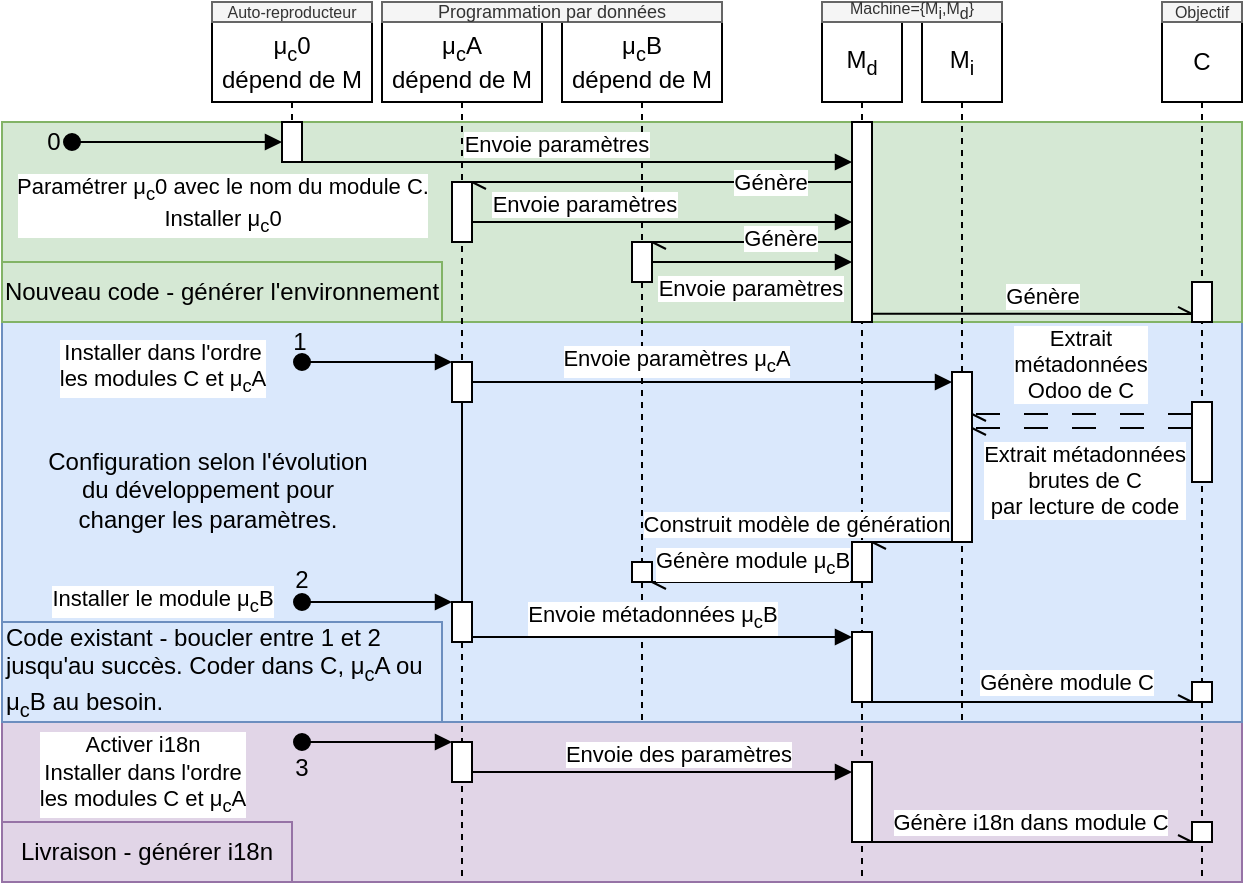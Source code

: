 <mxfile version="21.0.2" type="device"><diagram name="Page-1" id="2YBvvXClWsGukQMizWep"><mxGraphModel dx="2578" dy="665" grid="1" gridSize="10" guides="1" tooltips="1" connect="1" arrows="1" fold="1" page="1" pageScale="1" pageWidth="850" pageHeight="1100" math="0" shadow="0"><root><mxCell id="0"/><mxCell id="1" parent="0"/><mxCell id="UQf3RpOCrRFvTyVxyev3-70" value="" style="rounded=0;whiteSpace=wrap;html=1;fillColor=#e1d5e7;strokeColor=#9673a6;" vertex="1" parent="1"><mxGeometry x="-150" y="390" width="620" height="80" as="geometry"/></mxCell><mxCell id="UQf3RpOCrRFvTyVxyev3-24" value="" style="rounded=0;whiteSpace=wrap;html=1;fillColor=#dae8fc;strokeColor=#6c8ebf;" vertex="1" parent="1"><mxGeometry x="-150" y="190" width="620" height="200" as="geometry"/></mxCell><mxCell id="UQf3RpOCrRFvTyVxyev3-51" value="" style="rounded=0;whiteSpace=wrap;html=1;fillColor=#d5e8d4;strokeColor=#82b366;" vertex="1" parent="1"><mxGeometry x="-150" y="90" width="620" height="100" as="geometry"/></mxCell><mxCell id="UQf3RpOCrRFvTyVxyev3-3" value="M&lt;sub&gt;d&lt;/sub&gt;" style="shape=umlLifeline;perimeter=lifelinePerimeter;whiteSpace=wrap;html=1;container=0;dropTarget=0;collapsible=0;recursiveResize=0;outlineConnect=0;portConstraint=eastwest;newEdgeStyle={&quot;edgeStyle&quot;:&quot;elbowEdgeStyle&quot;,&quot;elbow&quot;:&quot;vertical&quot;,&quot;curved&quot;:0,&quot;rounded&quot;:0};size=40;" vertex="1" parent="1"><mxGeometry x="260" y="40" width="40" height="430" as="geometry"/></mxCell><mxCell id="UQf3RpOCrRFvTyVxyev3-4" value="" style="html=1;points=[];perimeter=orthogonalPerimeter;outlineConnect=0;targetShapes=umlLifeline;portConstraint=eastwest;newEdgeStyle={&quot;edgeStyle&quot;:&quot;elbowEdgeStyle&quot;,&quot;elbow&quot;:&quot;vertical&quot;,&quot;curved&quot;:0,&quot;rounded&quot;:0};" vertex="1" parent="UQf3RpOCrRFvTyVxyev3-3"><mxGeometry x="15" y="260" width="10" height="20" as="geometry"/></mxCell><mxCell id="UQf3RpOCrRFvTyVxyev3-19" value="" style="html=1;points=[];perimeter=orthogonalPerimeter;outlineConnect=0;targetShapes=umlLifeline;portConstraint=eastwest;newEdgeStyle={&quot;edgeStyle&quot;:&quot;elbowEdgeStyle&quot;,&quot;elbow&quot;:&quot;vertical&quot;,&quot;curved&quot;:0,&quot;rounded&quot;:0};" vertex="1" parent="UQf3RpOCrRFvTyVxyev3-3"><mxGeometry x="15" y="305" width="10" height="35" as="geometry"/></mxCell><mxCell id="UQf3RpOCrRFvTyVxyev3-59" value="" style="html=1;points=[];perimeter=orthogonalPerimeter;outlineConnect=0;targetShapes=umlLifeline;portConstraint=eastwest;newEdgeStyle={&quot;edgeStyle&quot;:&quot;elbowEdgeStyle&quot;,&quot;elbow&quot;:&quot;vertical&quot;,&quot;curved&quot;:0,&quot;rounded&quot;:0};" vertex="1" parent="UQf3RpOCrRFvTyVxyev3-3"><mxGeometry x="15" y="50" width="10" height="100" as="geometry"/></mxCell><mxCell id="UQf3RpOCrRFvTyVxyev3-75" value="" style="html=1;points=[];perimeter=orthogonalPerimeter;outlineConnect=0;targetShapes=umlLifeline;portConstraint=eastwest;newEdgeStyle={&quot;edgeStyle&quot;:&quot;elbowEdgeStyle&quot;,&quot;elbow&quot;:&quot;vertical&quot;,&quot;curved&quot;:0,&quot;rounded&quot;:0};" vertex="1" parent="UQf3RpOCrRFvTyVxyev3-3"><mxGeometry x="15" y="370" width="10" height="40" as="geometry"/></mxCell><mxCell id="UQf3RpOCrRFvTyVxyev3-1" value="M&lt;sub&gt;i&lt;/sub&gt;" style="shape=umlLifeline;perimeter=lifelinePerimeter;whiteSpace=wrap;html=1;container=0;dropTarget=0;collapsible=0;recursiveResize=0;outlineConnect=0;portConstraint=eastwest;newEdgeStyle={&quot;edgeStyle&quot;:&quot;elbowEdgeStyle&quot;,&quot;elbow&quot;:&quot;vertical&quot;,&quot;curved&quot;:0,&quot;rounded&quot;:0};" vertex="1" parent="1"><mxGeometry x="310" y="40" width="40" height="350" as="geometry"/></mxCell><mxCell id="UQf3RpOCrRFvTyVxyev3-2" value="" style="html=1;points=[];perimeter=orthogonalPerimeter;outlineConnect=0;targetShapes=umlLifeline;portConstraint=eastwest;newEdgeStyle={&quot;edgeStyle&quot;:&quot;elbowEdgeStyle&quot;,&quot;elbow&quot;:&quot;vertical&quot;,&quot;curved&quot;:0,&quot;rounded&quot;:0};" vertex="1" parent="UQf3RpOCrRFvTyVxyev3-1"><mxGeometry x="15" y="175" width="10" height="85" as="geometry"/></mxCell><mxCell id="aM9ryv3xv72pqoxQDRHE-1" value="&lt;div&gt;μ&lt;sub&gt;c&lt;/sub&gt;A&lt;/div&gt;&lt;div&gt;dépend de M&lt;br&gt;&lt;/div&gt;" style="shape=umlLifeline;perimeter=lifelinePerimeter;whiteSpace=wrap;html=1;container=0;dropTarget=0;collapsible=0;recursiveResize=0;outlineConnect=0;portConstraint=eastwest;newEdgeStyle={&quot;edgeStyle&quot;:&quot;elbowEdgeStyle&quot;,&quot;elbow&quot;:&quot;vertical&quot;,&quot;curved&quot;:0,&quot;rounded&quot;:0};" parent="1" vertex="1"><mxGeometry x="40" y="40" width="80" height="430" as="geometry"/></mxCell><mxCell id="aM9ryv3xv72pqoxQDRHE-3" value="&lt;div&gt;Installer dans l'ordre&lt;/div&gt;&lt;div&gt;les modules C et μ&lt;sub&gt;c&lt;/sub&gt;A&lt;/div&gt;" style="html=1;verticalAlign=bottom;startArrow=oval;endArrow=block;startSize=8;edgeStyle=elbowEdgeStyle;elbow=vertical;curved=0;rounded=0;" parent="aM9ryv3xv72pqoxQDRHE-1" target="aM9ryv3xv72pqoxQDRHE-2" edge="1"><mxGeometry x="-1" y="-73" relative="1" as="geometry"><mxPoint x="-40" y="170" as="sourcePoint"/><mxPoint x="24" y="170" as="targetPoint"/><Array as="points"><mxPoint x="-1" y="170"/><mxPoint x="9" y="250"/><mxPoint x="-11" y="230"/><mxPoint x="-1" y="100"/><mxPoint x="-71" y="70"/></Array><mxPoint x="-70" y="-53" as="offset"/></mxGeometry></mxCell><mxCell id="UQf3RpOCrRFvTyVxyev3-18" value="" style="html=1;points=[];perimeter=orthogonalPerimeter;outlineConnect=0;targetShapes=umlLifeline;portConstraint=eastwest;newEdgeStyle={&quot;edgeStyle&quot;:&quot;elbowEdgeStyle&quot;,&quot;elbow&quot;:&quot;vertical&quot;,&quot;curved&quot;:0,&quot;rounded&quot;:0};" vertex="1" parent="aM9ryv3xv72pqoxQDRHE-1"><mxGeometry x="35" y="290" width="10" height="20" as="geometry"/></mxCell><mxCell id="aM9ryv3xv72pqoxQDRHE-2" value="" style="html=1;points=[];perimeter=orthogonalPerimeter;outlineConnect=0;targetShapes=umlLifeline;portConstraint=eastwest;newEdgeStyle={&quot;edgeStyle&quot;:&quot;elbowEdgeStyle&quot;,&quot;elbow&quot;:&quot;vertical&quot;,&quot;curved&quot;:0,&quot;rounded&quot;:0};" parent="aM9ryv3xv72pqoxQDRHE-1" vertex="1"><mxGeometry x="35" y="170" width="10" height="20" as="geometry"/></mxCell><mxCell id="UQf3RpOCrRFvTyVxyev3-28" value="" style="edgeStyle=elbowEdgeStyle;rounded=0;orthogonalLoop=1;jettySize=auto;html=1;elbow=vertical;curved=0;endArrow=none;endFill=1;" edge="1" parent="aM9ryv3xv72pqoxQDRHE-1" source="UQf3RpOCrRFvTyVxyev3-18" target="aM9ryv3xv72pqoxQDRHE-2"><mxGeometry relative="1" as="geometry"><mxPoint x="40" y="290" as="sourcePoint"/><mxPoint x="355" y="210" as="targetPoint"/><Array as="points"/></mxGeometry></mxCell><mxCell id="UQf3RpOCrRFvTyVxyev3-33" value="" style="html=1;points=[];perimeter=orthogonalPerimeter;outlineConnect=0;targetShapes=umlLifeline;portConstraint=eastwest;newEdgeStyle={&quot;edgeStyle&quot;:&quot;elbowEdgeStyle&quot;,&quot;elbow&quot;:&quot;vertical&quot;,&quot;curved&quot;:0,&quot;rounded&quot;:0};" vertex="1" parent="aM9ryv3xv72pqoxQDRHE-1"><mxGeometry x="35" y="80" width="10" height="30" as="geometry"/></mxCell><mxCell id="UQf3RpOCrRFvTyVxyev3-72" value="" style="html=1;points=[];perimeter=orthogonalPerimeter;outlineConnect=0;targetShapes=umlLifeline;portConstraint=eastwest;newEdgeStyle={&quot;edgeStyle&quot;:&quot;elbowEdgeStyle&quot;,&quot;elbow&quot;:&quot;vertical&quot;,&quot;curved&quot;:0,&quot;rounded&quot;:0};" vertex="1" parent="aM9ryv3xv72pqoxQDRHE-1"><mxGeometry x="35" y="360" width="10" height="20" as="geometry"/></mxCell><mxCell id="aM9ryv3xv72pqoxQDRHE-5" value="&lt;div&gt;μ&lt;sub&gt;c&lt;/sub&gt;B&lt;/div&gt;&lt;div&gt;dépend de M&lt;br&gt;&lt;/div&gt;" style="shape=umlLifeline;perimeter=lifelinePerimeter;whiteSpace=wrap;html=1;container=0;dropTarget=0;collapsible=0;recursiveResize=0;outlineConnect=0;portConstraint=eastwest;newEdgeStyle={&quot;edgeStyle&quot;:&quot;elbowEdgeStyle&quot;,&quot;elbow&quot;:&quot;vertical&quot;,&quot;curved&quot;:0,&quot;rounded&quot;:0};" parent="1" vertex="1"><mxGeometry x="130" y="40" width="80" height="350" as="geometry"/></mxCell><mxCell id="aM9ryv3xv72pqoxQDRHE-6" value="" style="html=1;points=[];perimeter=orthogonalPerimeter;outlineConnect=0;targetShapes=umlLifeline;portConstraint=eastwest;newEdgeStyle={&quot;edgeStyle&quot;:&quot;elbowEdgeStyle&quot;,&quot;elbow&quot;:&quot;vertical&quot;,&quot;curved&quot;:0,&quot;rounded&quot;:0};" parent="aM9ryv3xv72pqoxQDRHE-5" vertex="1"><mxGeometry x="35" y="270" width="10" height="10" as="geometry"/></mxCell><mxCell id="UQf3RpOCrRFvTyVxyev3-45" value="" style="html=1;points=[];perimeter=orthogonalPerimeter;outlineConnect=0;targetShapes=umlLifeline;portConstraint=eastwest;newEdgeStyle={&quot;edgeStyle&quot;:&quot;elbowEdgeStyle&quot;,&quot;elbow&quot;:&quot;vertical&quot;,&quot;curved&quot;:0,&quot;rounded&quot;:0};" vertex="1" parent="aM9ryv3xv72pqoxQDRHE-5"><mxGeometry x="35" y="110" width="10" height="20" as="geometry"/></mxCell><mxCell id="UQf3RpOCrRFvTyVxyev3-5" value="C" style="shape=umlLifeline;perimeter=lifelinePerimeter;whiteSpace=wrap;html=1;container=0;dropTarget=0;collapsible=0;recursiveResize=0;outlineConnect=0;portConstraint=eastwest;newEdgeStyle={&quot;edgeStyle&quot;:&quot;elbowEdgeStyle&quot;,&quot;elbow&quot;:&quot;vertical&quot;,&quot;curved&quot;:0,&quot;rounded&quot;:0};" vertex="1" parent="1"><mxGeometry x="430" y="40" width="40" height="430" as="geometry"/></mxCell><mxCell id="UQf3RpOCrRFvTyVxyev3-6" value="" style="html=1;points=[];perimeter=orthogonalPerimeter;outlineConnect=0;targetShapes=umlLifeline;portConstraint=eastwest;newEdgeStyle={&quot;edgeStyle&quot;:&quot;elbowEdgeStyle&quot;,&quot;elbow&quot;:&quot;vertical&quot;,&quot;curved&quot;:0,&quot;rounded&quot;:0};" vertex="1" parent="UQf3RpOCrRFvTyVxyev3-5"><mxGeometry x="15" y="190" width="10" height="40" as="geometry"/></mxCell><mxCell id="UQf3RpOCrRFvTyVxyev3-7" value="" style="html=1;points=[];perimeter=orthogonalPerimeter;outlineConnect=0;targetShapes=umlLifeline;portConstraint=eastwest;newEdgeStyle={&quot;edgeStyle&quot;:&quot;elbowEdgeStyle&quot;,&quot;elbow&quot;:&quot;vertical&quot;,&quot;curved&quot;:0,&quot;rounded&quot;:0};" vertex="1" parent="UQf3RpOCrRFvTyVxyev3-5"><mxGeometry x="15" y="330" width="10" height="10" as="geometry"/></mxCell><mxCell id="UQf3RpOCrRFvTyVxyev3-48" value="" style="html=1;points=[];perimeter=orthogonalPerimeter;outlineConnect=0;targetShapes=umlLifeline;portConstraint=eastwest;newEdgeStyle={&quot;edgeStyle&quot;:&quot;elbowEdgeStyle&quot;,&quot;elbow&quot;:&quot;vertical&quot;,&quot;curved&quot;:0,&quot;rounded&quot;:0};" vertex="1" parent="UQf3RpOCrRFvTyVxyev3-5"><mxGeometry x="15" y="130" width="10" height="20" as="geometry"/></mxCell><mxCell id="UQf3RpOCrRFvTyVxyev3-78" value="" style="html=1;points=[];perimeter=orthogonalPerimeter;outlineConnect=0;targetShapes=umlLifeline;portConstraint=eastwest;newEdgeStyle={&quot;edgeStyle&quot;:&quot;elbowEdgeStyle&quot;,&quot;elbow&quot;:&quot;vertical&quot;,&quot;curved&quot;:0,&quot;rounded&quot;:0};" vertex="1" parent="UQf3RpOCrRFvTyVxyev3-5"><mxGeometry x="15" y="400" width="10" height="10" as="geometry"/></mxCell><mxCell id="UQf3RpOCrRFvTyVxyev3-13" style="edgeStyle=elbowEdgeStyle;rounded=0;orthogonalLoop=1;jettySize=auto;html=1;elbow=vertical;curved=0;endArrow=openAsync;endFill=0;" edge="1" parent="1" target="UQf3RpOCrRFvTyVxyev3-4"><mxGeometry relative="1" as="geometry"><mxPoint x="310" y="300" as="sourcePoint"/><mxPoint x="530" y="250" as="targetPoint"/><Array as="points"><mxPoint x="330" y="300"/><mxPoint x="320" y="290"/><mxPoint x="380" y="280"/><mxPoint x="510" y="200"/></Array></mxGeometry></mxCell><mxCell id="UQf3RpOCrRFvTyVxyev3-14" value="Construit modèle de génération" style="edgeLabel;html=1;align=center;verticalAlign=middle;resizable=0;points=[];" vertex="1" connectable="0" parent="UQf3RpOCrRFvTyVxyev3-13"><mxGeometry x="-0.217" relative="1" as="geometry"><mxPoint x="-78" y="-9" as="offset"/></mxGeometry></mxCell><mxCell id="UQf3RpOCrRFvTyVxyev3-8" value="Machine={M&lt;sub style=&quot;font-size: 8px;&quot;&gt;i&lt;/sub&gt;,M&lt;sub style=&quot;font-size: 8px;&quot;&gt;d&lt;/sub&gt;}" style="text;html=1;strokeColor=#666666;fillColor=#f5f5f5;align=center;verticalAlign=middle;whiteSpace=wrap;rounded=0;fontColor=#333333;fontSize=8;" vertex="1" parent="1"><mxGeometry x="260" y="30" width="90" height="10" as="geometry"/></mxCell><mxCell id="UQf3RpOCrRFvTyVxyev3-9" style="edgeStyle=elbowEdgeStyle;rounded=0;orthogonalLoop=1;jettySize=auto;html=1;elbow=vertical;curved=0;endArrow=openAsync;endFill=0;dashed=1;dashPattern=12 12;" edge="1" parent="1"><mxGeometry relative="1" as="geometry"><mxPoint x="445" y="236" as="sourcePoint"/><mxPoint x="335" y="236" as="targetPoint"/><Array as="points"><mxPoint x="390" y="236"/><mxPoint x="270" y="236"/><mxPoint x="260" y="256"/><mxPoint x="210" y="236"/><mxPoint x="260" y="156"/><mxPoint x="310" y="126"/><mxPoint x="400" y="126"/></Array></mxGeometry></mxCell><mxCell id="UQf3RpOCrRFvTyVxyev3-10" value="&lt;div&gt;Extrait&lt;/div&gt;&lt;div&gt;métadonnées&lt;/div&gt;&lt;div&gt;Odoo de C&lt;br&gt;&lt;/div&gt;" style="edgeLabel;html=1;align=center;verticalAlign=middle;resizable=0;points=[];" vertex="1" connectable="0" parent="UQf3RpOCrRFvTyVxyev3-9"><mxGeometry x="0.085" relative="1" as="geometry"><mxPoint x="3" y="-25" as="offset"/></mxGeometry></mxCell><mxCell id="UQf3RpOCrRFvTyVxyev3-11" style="edgeStyle=elbowEdgeStyle;rounded=0;orthogonalLoop=1;jettySize=auto;html=1;elbow=vertical;curved=0;endArrow=openAsync;endFill=0;dashed=1;dashPattern=12 12;" edge="1" parent="1" source="UQf3RpOCrRFvTyVxyev3-6"><mxGeometry relative="1" as="geometry"><mxPoint x="440" y="243" as="sourcePoint"/><mxPoint x="335" y="243" as="targetPoint"/><Array as="points"><mxPoint x="390" y="243"/><mxPoint x="290" y="250"/><mxPoint x="280" y="240"/><mxPoint x="350" y="250"/><mxPoint x="200" y="270"/><mxPoint x="210" y="250"/><mxPoint x="270" y="170"/><mxPoint x="280" y="140"/><mxPoint x="350" y="140"/><mxPoint x="390" y="149.76"/></Array></mxGeometry></mxCell><mxCell id="UQf3RpOCrRFvTyVxyev3-12" value="&lt;div&gt;Extrait métadonnées&lt;/div&gt;&lt;div&gt;brutes de C&lt;/div&gt;&lt;div&gt;par lecture de code&lt;br&gt;&lt;/div&gt;" style="edgeLabel;html=1;align=center;verticalAlign=middle;resizable=0;points=[];" vertex="1" connectable="0" parent="UQf3RpOCrRFvTyVxyev3-11"><mxGeometry x="0.085" relative="1" as="geometry"><mxPoint x="5" y="26" as="offset"/></mxGeometry></mxCell><mxCell id="UQf3RpOCrRFvTyVxyev3-17" value="&lt;div&gt;Installer le module μ&lt;sub&gt;c&lt;/sub&gt;B&lt;/div&gt;" style="html=1;verticalAlign=bottom;startArrow=oval;endArrow=block;startSize=8;edgeStyle=elbowEdgeStyle;elbow=vertical;curved=0;rounded=0;" edge="1" parent="1" target="UQf3RpOCrRFvTyVxyev3-18"><mxGeometry x="-1" y="-71" relative="1" as="geometry"><mxPoint y="330" as="sourcePoint"/><mxPoint x="54" y="330" as="targetPoint"/><Array as="points"><mxPoint x="29" y="330"/><mxPoint x="-51" y="240"/></Array><mxPoint x="-70" y="-61" as="offset"/></mxGeometry></mxCell><mxCell id="UQf3RpOCrRFvTyVxyev3-22" style="edgeStyle=elbowEdgeStyle;rounded=0;orthogonalLoop=1;jettySize=auto;html=1;elbow=vertical;curved=0;endArrow=openAsync;endFill=0;" edge="1" parent="1"><mxGeometry relative="1" as="geometry"><mxPoint x="285" y="380" as="sourcePoint"/><mxPoint x="445" y="380" as="targetPoint"/><Array as="points"><mxPoint x="310" y="380"/></Array></mxGeometry></mxCell><mxCell id="UQf3RpOCrRFvTyVxyev3-23" value="Génère module C" style="edgeLabel;html=1;align=center;verticalAlign=middle;resizable=0;points=[];" vertex="1" connectable="0" parent="UQf3RpOCrRFvTyVxyev3-22"><mxGeometry x="0.14" y="1" relative="1" as="geometry"><mxPoint x="6" y="-9" as="offset"/></mxGeometry></mxCell><mxCell id="UQf3RpOCrRFvTyVxyev3-32" value="Nouveau code - générer l'environnement" style="text;html=1;strokeColor=#82b366;fillColor=#d5e8d4;align=center;verticalAlign=middle;whiteSpace=wrap;rounded=0;" vertex="1" parent="1"><mxGeometry x="-150" y="160" width="220" height="30" as="geometry"/></mxCell><mxCell id="UQf3RpOCrRFvTyVxyev3-34" value="&lt;div&gt;Paramétrer μ&lt;sub&gt;c&lt;/sub&gt;0 avec le nom du module C.&lt;br&gt;Installer μ&lt;sub&gt;c&lt;/sub&gt;0&lt;/div&gt;" style="html=1;verticalAlign=bottom;startArrow=oval;endArrow=block;startSize=8;edgeStyle=elbowEdgeStyle;elbow=vertical;curved=0;rounded=0;" edge="1" parent="1"><mxGeometry x="0.429" y="-50" relative="1" as="geometry"><mxPoint x="-115" y="100" as="sourcePoint"/><mxPoint x="-10" y="100" as="targetPoint"/><Array as="points"><mxPoint x="-20" y="100"/><mxPoint x="-35" y="70"/><mxPoint x="-25" y="-60"/><mxPoint x="-95" y="-90"/></Array><mxPoint as="offset"/></mxGeometry></mxCell><mxCell id="UQf3RpOCrRFvTyVxyev3-36" value="&lt;div&gt;μ&lt;sub&gt;c&lt;/sub&gt;0&lt;/div&gt;&lt;div&gt;dépend de M&lt;br&gt;&lt;/div&gt;" style="shape=umlLifeline;perimeter=lifelinePerimeter;whiteSpace=wrap;html=1;container=0;dropTarget=0;collapsible=0;recursiveResize=0;outlineConnect=0;portConstraint=eastwest;newEdgeStyle={&quot;edgeStyle&quot;:&quot;elbowEdgeStyle&quot;,&quot;elbow&quot;:&quot;vertical&quot;,&quot;curved&quot;:0,&quot;rounded&quot;:0};" vertex="1" parent="1"><mxGeometry x="-45" y="40" width="80" height="70" as="geometry"/></mxCell><mxCell id="UQf3RpOCrRFvTyVxyev3-41" value="" style="html=1;points=[];perimeter=orthogonalPerimeter;outlineConnect=0;targetShapes=umlLifeline;portConstraint=eastwest;newEdgeStyle={&quot;edgeStyle&quot;:&quot;elbowEdgeStyle&quot;,&quot;elbow&quot;:&quot;vertical&quot;,&quot;curved&quot;:0,&quot;rounded&quot;:0};" vertex="1" parent="UQf3RpOCrRFvTyVxyev3-36"><mxGeometry x="35" y="50" width="10" height="20" as="geometry"/></mxCell><mxCell id="UQf3RpOCrRFvTyVxyev3-42" style="edgeStyle=elbowEdgeStyle;rounded=0;orthogonalLoop=1;jettySize=auto;html=1;elbow=vertical;curved=0;endArrow=block;endFill=1;" edge="1" parent="1" source="UQf3RpOCrRFvTyVxyev3-41" target="UQf3RpOCrRFvTyVxyev3-59"><mxGeometry relative="1" as="geometry"><mxPoint x="70" y="110" as="targetPoint"/><Array as="points"><mxPoint x="70" y="110"/><mxPoint x="120" y="110"/><mxPoint x="110" y="100"/><mxPoint x="60" y="110"/></Array></mxGeometry></mxCell><mxCell id="UQf3RpOCrRFvTyVxyev3-43" value="Envoie paramètres" style="edgeLabel;html=1;align=center;verticalAlign=middle;resizable=0;points=[];" vertex="1" connectable="0" parent="UQf3RpOCrRFvTyVxyev3-42"><mxGeometry x="-0.075" relative="1" as="geometry"><mxPoint y="-9" as="offset"/></mxGeometry></mxCell><mxCell id="UQf3RpOCrRFvTyVxyev3-52" style="edgeStyle=elbowEdgeStyle;rounded=0;orthogonalLoop=1;jettySize=auto;html=1;elbow=vertical;curved=0;endArrow=openAsync;endFill=0;" edge="1" parent="1" source="UQf3RpOCrRFvTyVxyev3-4" target="aM9ryv3xv72pqoxQDRHE-6"><mxGeometry relative="1" as="geometry"><Array as="points"><mxPoint x="230" y="320"/></Array></mxGeometry></mxCell><mxCell id="UQf3RpOCrRFvTyVxyev3-53" value="Génère module μ&lt;sub&gt;c&lt;/sub&gt;B" style="edgeLabel;html=1;align=center;verticalAlign=middle;resizable=0;points=[];" vertex="1" connectable="0" parent="UQf3RpOCrRFvTyVxyev3-52"><mxGeometry x="0.106" relative="1" as="geometry"><mxPoint x="5" y="-9" as="offset"/></mxGeometry></mxCell><mxCell id="UQf3RpOCrRFvTyVxyev3-54" style="edgeStyle=elbowEdgeStyle;rounded=0;orthogonalLoop=1;jettySize=auto;html=1;elbow=vertical;curved=0;endArrow=block;endFill=1;" edge="1" parent="1" source="UQf3RpOCrRFvTyVxyev3-18" target="UQf3RpOCrRFvTyVxyev3-19"><mxGeometry relative="1" as="geometry"/></mxCell><mxCell id="UQf3RpOCrRFvTyVxyev3-55" value="Envoie métadonnées μ&lt;sub&gt;c&lt;/sub&gt;B" style="edgeLabel;html=1;align=center;verticalAlign=middle;resizable=0;points=[];" vertex="1" connectable="0" parent="UQf3RpOCrRFvTyVxyev3-54"><mxGeometry x="0.021" relative="1" as="geometry"><mxPoint x="-7" y="-10" as="offset"/></mxGeometry></mxCell><mxCell id="UQf3RpOCrRFvTyVxyev3-56" value="0" style="text;html=1;strokeColor=none;fillColor=none;align=center;verticalAlign=middle;whiteSpace=wrap;rounded=0;" vertex="1" parent="1"><mxGeometry x="-129" y="85" width="10" height="30" as="geometry"/></mxCell><mxCell id="UQf3RpOCrRFvTyVxyev3-57" value="1" style="text;html=1;strokeColor=none;fillColor=none;align=center;verticalAlign=middle;whiteSpace=wrap;rounded=0;" vertex="1" parent="1"><mxGeometry x="-6" y="185" width="10" height="30" as="geometry"/></mxCell><mxCell id="UQf3RpOCrRFvTyVxyev3-58" value="2" style="text;html=1;strokeColor=none;fillColor=none;align=center;verticalAlign=middle;whiteSpace=wrap;rounded=0;" vertex="1" parent="1"><mxGeometry x="-5" y="304" width="10" height="30" as="geometry"/></mxCell><mxCell id="UQf3RpOCrRFvTyVxyev3-60" style="edgeStyle=elbowEdgeStyle;rounded=0;orthogonalLoop=1;jettySize=auto;html=1;elbow=vertical;curved=0;endArrow=openAsync;endFill=0;" edge="1" parent="1" source="UQf3RpOCrRFvTyVxyev3-59" target="UQf3RpOCrRFvTyVxyev3-33"><mxGeometry relative="1" as="geometry"><Array as="points"><mxPoint x="190" y="120"/><mxPoint x="250" y="110"/></Array></mxGeometry></mxCell><mxCell id="UQf3RpOCrRFvTyVxyev3-61" value="Génère" style="edgeLabel;html=1;align=center;verticalAlign=middle;resizable=0;points=[];" vertex="1" connectable="0" parent="UQf3RpOCrRFvTyVxyev3-60"><mxGeometry x="-0.052" y="1" relative="1" as="geometry"><mxPoint x="49" y="-1" as="offset"/></mxGeometry></mxCell><mxCell id="UQf3RpOCrRFvTyVxyev3-62" style="edgeStyle=elbowEdgeStyle;rounded=0;orthogonalLoop=1;jettySize=auto;html=1;elbow=vertical;curved=0;endArrow=block;endFill=1;" edge="1" parent="1" source="UQf3RpOCrRFvTyVxyev3-33" target="UQf3RpOCrRFvTyVxyev3-59"><mxGeometry relative="1" as="geometry"><Array as="points"><mxPoint x="190" y="140"/><mxPoint x="200" y="130"/></Array></mxGeometry></mxCell><mxCell id="UQf3RpOCrRFvTyVxyev3-63" value="Envoie paramètres" style="edgeLabel;html=1;align=center;verticalAlign=middle;resizable=0;points=[];" vertex="1" connectable="0" parent="UQf3RpOCrRFvTyVxyev3-62"><mxGeometry x="0.174" relative="1" as="geometry"><mxPoint x="-56" y="-9" as="offset"/></mxGeometry></mxCell><mxCell id="UQf3RpOCrRFvTyVxyev3-64" style="edgeStyle=elbowEdgeStyle;rounded=0;orthogonalLoop=1;jettySize=auto;html=1;elbow=vertical;curved=0;endArrow=openAsync;endFill=0;" edge="1" parent="1" source="UQf3RpOCrRFvTyVxyev3-59" target="UQf3RpOCrRFvTyVxyev3-45"><mxGeometry relative="1" as="geometry"><Array as="points"><mxPoint x="250" y="150"/><mxPoint x="350" y="140"/></Array></mxGeometry></mxCell><mxCell id="UQf3RpOCrRFvTyVxyev3-65" value="Génère" style="edgeLabel;html=1;align=center;verticalAlign=middle;resizable=0;points=[];" vertex="1" connectable="0" parent="UQf3RpOCrRFvTyVxyev3-64"><mxGeometry x="0.392" y="2" relative="1" as="geometry"><mxPoint x="33" y="-4" as="offset"/></mxGeometry></mxCell><mxCell id="UQf3RpOCrRFvTyVxyev3-66" style="edgeStyle=elbowEdgeStyle;rounded=0;orthogonalLoop=1;jettySize=auto;html=1;elbow=vertical;curved=0;endArrow=block;endFill=1;" edge="1" parent="1" source="UQf3RpOCrRFvTyVxyev3-45" target="UQf3RpOCrRFvTyVxyev3-59"><mxGeometry relative="1" as="geometry"><Array as="points"><mxPoint x="220" y="160"/><mxPoint x="320" y="170"/></Array></mxGeometry></mxCell><mxCell id="UQf3RpOCrRFvTyVxyev3-67" value="Envoie paramètres" style="edgeLabel;html=1;align=center;verticalAlign=middle;resizable=0;points=[];" vertex="1" connectable="0" parent="UQf3RpOCrRFvTyVxyev3-66"><mxGeometry x="0.213" y="-1" relative="1" as="geometry"><mxPoint x="-12" y="12" as="offset"/></mxGeometry></mxCell><mxCell id="UQf3RpOCrRFvTyVxyev3-68" style="edgeStyle=elbowEdgeStyle;rounded=0;orthogonalLoop=1;jettySize=auto;html=1;elbow=vertical;curved=0;endArrow=openAsync;endFill=0;" edge="1" parent="1"><mxGeometry relative="1" as="geometry"><mxPoint x="285" y="185.824" as="sourcePoint"/><mxPoint x="445" y="185.824" as="targetPoint"/></mxGeometry></mxCell><mxCell id="UQf3RpOCrRFvTyVxyev3-69" value="Génère" style="edgeLabel;html=1;align=center;verticalAlign=middle;resizable=0;points=[];" vertex="1" connectable="0" parent="UQf3RpOCrRFvTyVxyev3-68"><mxGeometry x="0.252" y="1" relative="1" as="geometry"><mxPoint x="-16" y="-8" as="offset"/></mxGeometry></mxCell><mxCell id="UQf3RpOCrRFvTyVxyev3-71" value="Livraison - générer i18n" style="text;html=1;strokeColor=#9673a6;fillColor=#e1d5e7;align=center;verticalAlign=middle;whiteSpace=wrap;rounded=0;" vertex="1" parent="1"><mxGeometry x="-150" y="440" width="145" height="30" as="geometry"/></mxCell><mxCell id="UQf3RpOCrRFvTyVxyev3-73" value="&lt;div&gt;Activer i18n&lt;br&gt;&lt;/div&gt;&lt;div&gt;Installer dans l'ordre&lt;/div&gt;&lt;div&gt;les modules C et μ&lt;sub&gt;c&lt;/sub&gt;A&lt;/div&gt;" style="html=1;verticalAlign=bottom;startArrow=oval;endArrow=block;startSize=8;edgeStyle=elbowEdgeStyle;elbow=vertical;curved=0;rounded=0;" edge="1" parent="1" target="UQf3RpOCrRFvTyVxyev3-72"><mxGeometry x="-1" y="-89" relative="1" as="geometry"><mxPoint y="400" as="sourcePoint"/><mxPoint x="62" y="400" as="targetPoint"/><Array as="points"><mxPoint x="40" y="400"/><mxPoint x="49" y="509.71"/><mxPoint x="29" y="489.71"/><mxPoint x="39" y="359.71"/><mxPoint x="-31" y="329.71"/></Array><mxPoint x="-80" y="-49" as="offset"/></mxGeometry></mxCell><mxCell id="UQf3RpOCrRFvTyVxyev3-74" value="3" style="text;html=1;strokeColor=none;fillColor=none;align=center;verticalAlign=middle;whiteSpace=wrap;rounded=0;" vertex="1" parent="1"><mxGeometry x="-5" y="398" width="10" height="30" as="geometry"/></mxCell><mxCell id="UQf3RpOCrRFvTyVxyev3-76" style="edgeStyle=elbowEdgeStyle;rounded=0;orthogonalLoop=1;jettySize=auto;html=1;elbow=vertical;curved=0;endArrow=block;endFill=1;" edge="1" parent="1" source="UQf3RpOCrRFvTyVxyev3-72" target="UQf3RpOCrRFvTyVxyev3-75"><mxGeometry relative="1" as="geometry"/></mxCell><mxCell id="UQf3RpOCrRFvTyVxyev3-77" value="Envoie des paramètres" style="edgeLabel;html=1;align=center;verticalAlign=middle;resizable=0;points=[];" vertex="1" connectable="0" parent="UQf3RpOCrRFvTyVxyev3-76"><mxGeometry x="0.083" relative="1" as="geometry"><mxPoint y="-9" as="offset"/></mxGeometry></mxCell><mxCell id="UQf3RpOCrRFvTyVxyev3-79" style="edgeStyle=elbowEdgeStyle;rounded=0;orthogonalLoop=1;jettySize=auto;html=1;elbow=vertical;curved=0;endArrow=openAsync;endFill=0;" edge="1" parent="1"><mxGeometry relative="1" as="geometry"><mxPoint x="285" y="450.02" as="sourcePoint"/><mxPoint x="445" y="450.02" as="targetPoint"/></mxGeometry></mxCell><mxCell id="UQf3RpOCrRFvTyVxyev3-80" value="Génère i18n dans module C" style="edgeLabel;html=1;align=center;verticalAlign=middle;resizable=0;points=[];" vertex="1" connectable="0" parent="UQf3RpOCrRFvTyVxyev3-79"><mxGeometry x="0.434" relative="1" as="geometry"><mxPoint x="-36" y="-10" as="offset"/></mxGeometry></mxCell><mxCell id="aM9ryv3xv72pqoxQDRHE-7" value="Envoie paramètres μ&lt;sub&gt;c&lt;/sub&gt;A" style="html=1;verticalAlign=bottom;endArrow=block;edgeStyle=elbowEdgeStyle;elbow=vertical;curved=0;rounded=0;" parent="1" source="aM9ryv3xv72pqoxQDRHE-2" target="UQf3RpOCrRFvTyVxyev3-2" edge="1"><mxGeometry x="-0.15" relative="1" as="geometry"><mxPoint x="195" y="130" as="sourcePoint"/><Array as="points"><mxPoint x="180" y="220"/><mxPoint x="190" y="230"/><mxPoint x="250" y="240"/><mxPoint x="260" y="140"/><mxPoint x="180" y="120"/></Array><mxPoint as="offset"/></mxGeometry></mxCell><mxCell id="UQf3RpOCrRFvTyVxyev3-25" value="&lt;div align=&quot;left&quot;&gt;Code existant - boucler entre 1 et 2 jusqu'au succès. Coder dans C, μ&lt;sub&gt;c&lt;/sub&gt;A ou μ&lt;sub&gt;c&lt;/sub&gt;B au besoin.&lt;br&gt;&lt;/div&gt;" style="text;html=1;strokeColor=#6c8ebf;fillColor=#dae8fc;align=left;verticalAlign=middle;whiteSpace=wrap;rounded=0;" vertex="1" parent="1"><mxGeometry x="-150" y="340" width="220" height="50" as="geometry"/></mxCell><mxCell id="UQf3RpOCrRFvTyVxyev3-82" value="Configuration selon l'évolution du développement pour changer les paramètres." style="text;html=1;strokeColor=none;fillColor=none;align=center;verticalAlign=middle;whiteSpace=wrap;rounded=0;" vertex="1" parent="1"><mxGeometry x="-134" y="259" width="174" height="30" as="geometry"/></mxCell><mxCell id="UQf3RpOCrRFvTyVxyev3-84" value="Programmation par données" style="text;html=1;strokeColor=#666666;fillColor=#f5f5f5;align=center;verticalAlign=middle;whiteSpace=wrap;rounded=0;fontColor=#333333;fontSize=9;" vertex="1" parent="1"><mxGeometry x="40" y="30" width="170" height="10" as="geometry"/></mxCell><mxCell id="UQf3RpOCrRFvTyVxyev3-87" value="Objectif" style="text;html=1;strokeColor=#666666;fillColor=#f5f5f5;align=center;verticalAlign=middle;whiteSpace=wrap;rounded=0;fontColor=#333333;fontSize=8;" vertex="1" parent="1"><mxGeometry x="430" y="30" width="40" height="10" as="geometry"/></mxCell><mxCell id="UQf3RpOCrRFvTyVxyev3-88" value="Auto-reproducteur" style="text;html=1;strokeColor=#666666;fillColor=#f5f5f5;align=center;verticalAlign=middle;whiteSpace=wrap;rounded=0;fontSize=8;fontColor=#333333;" vertex="1" parent="1"><mxGeometry x="-45" y="30" width="80" height="10" as="geometry"/></mxCell></root></mxGraphModel></diagram></mxfile>